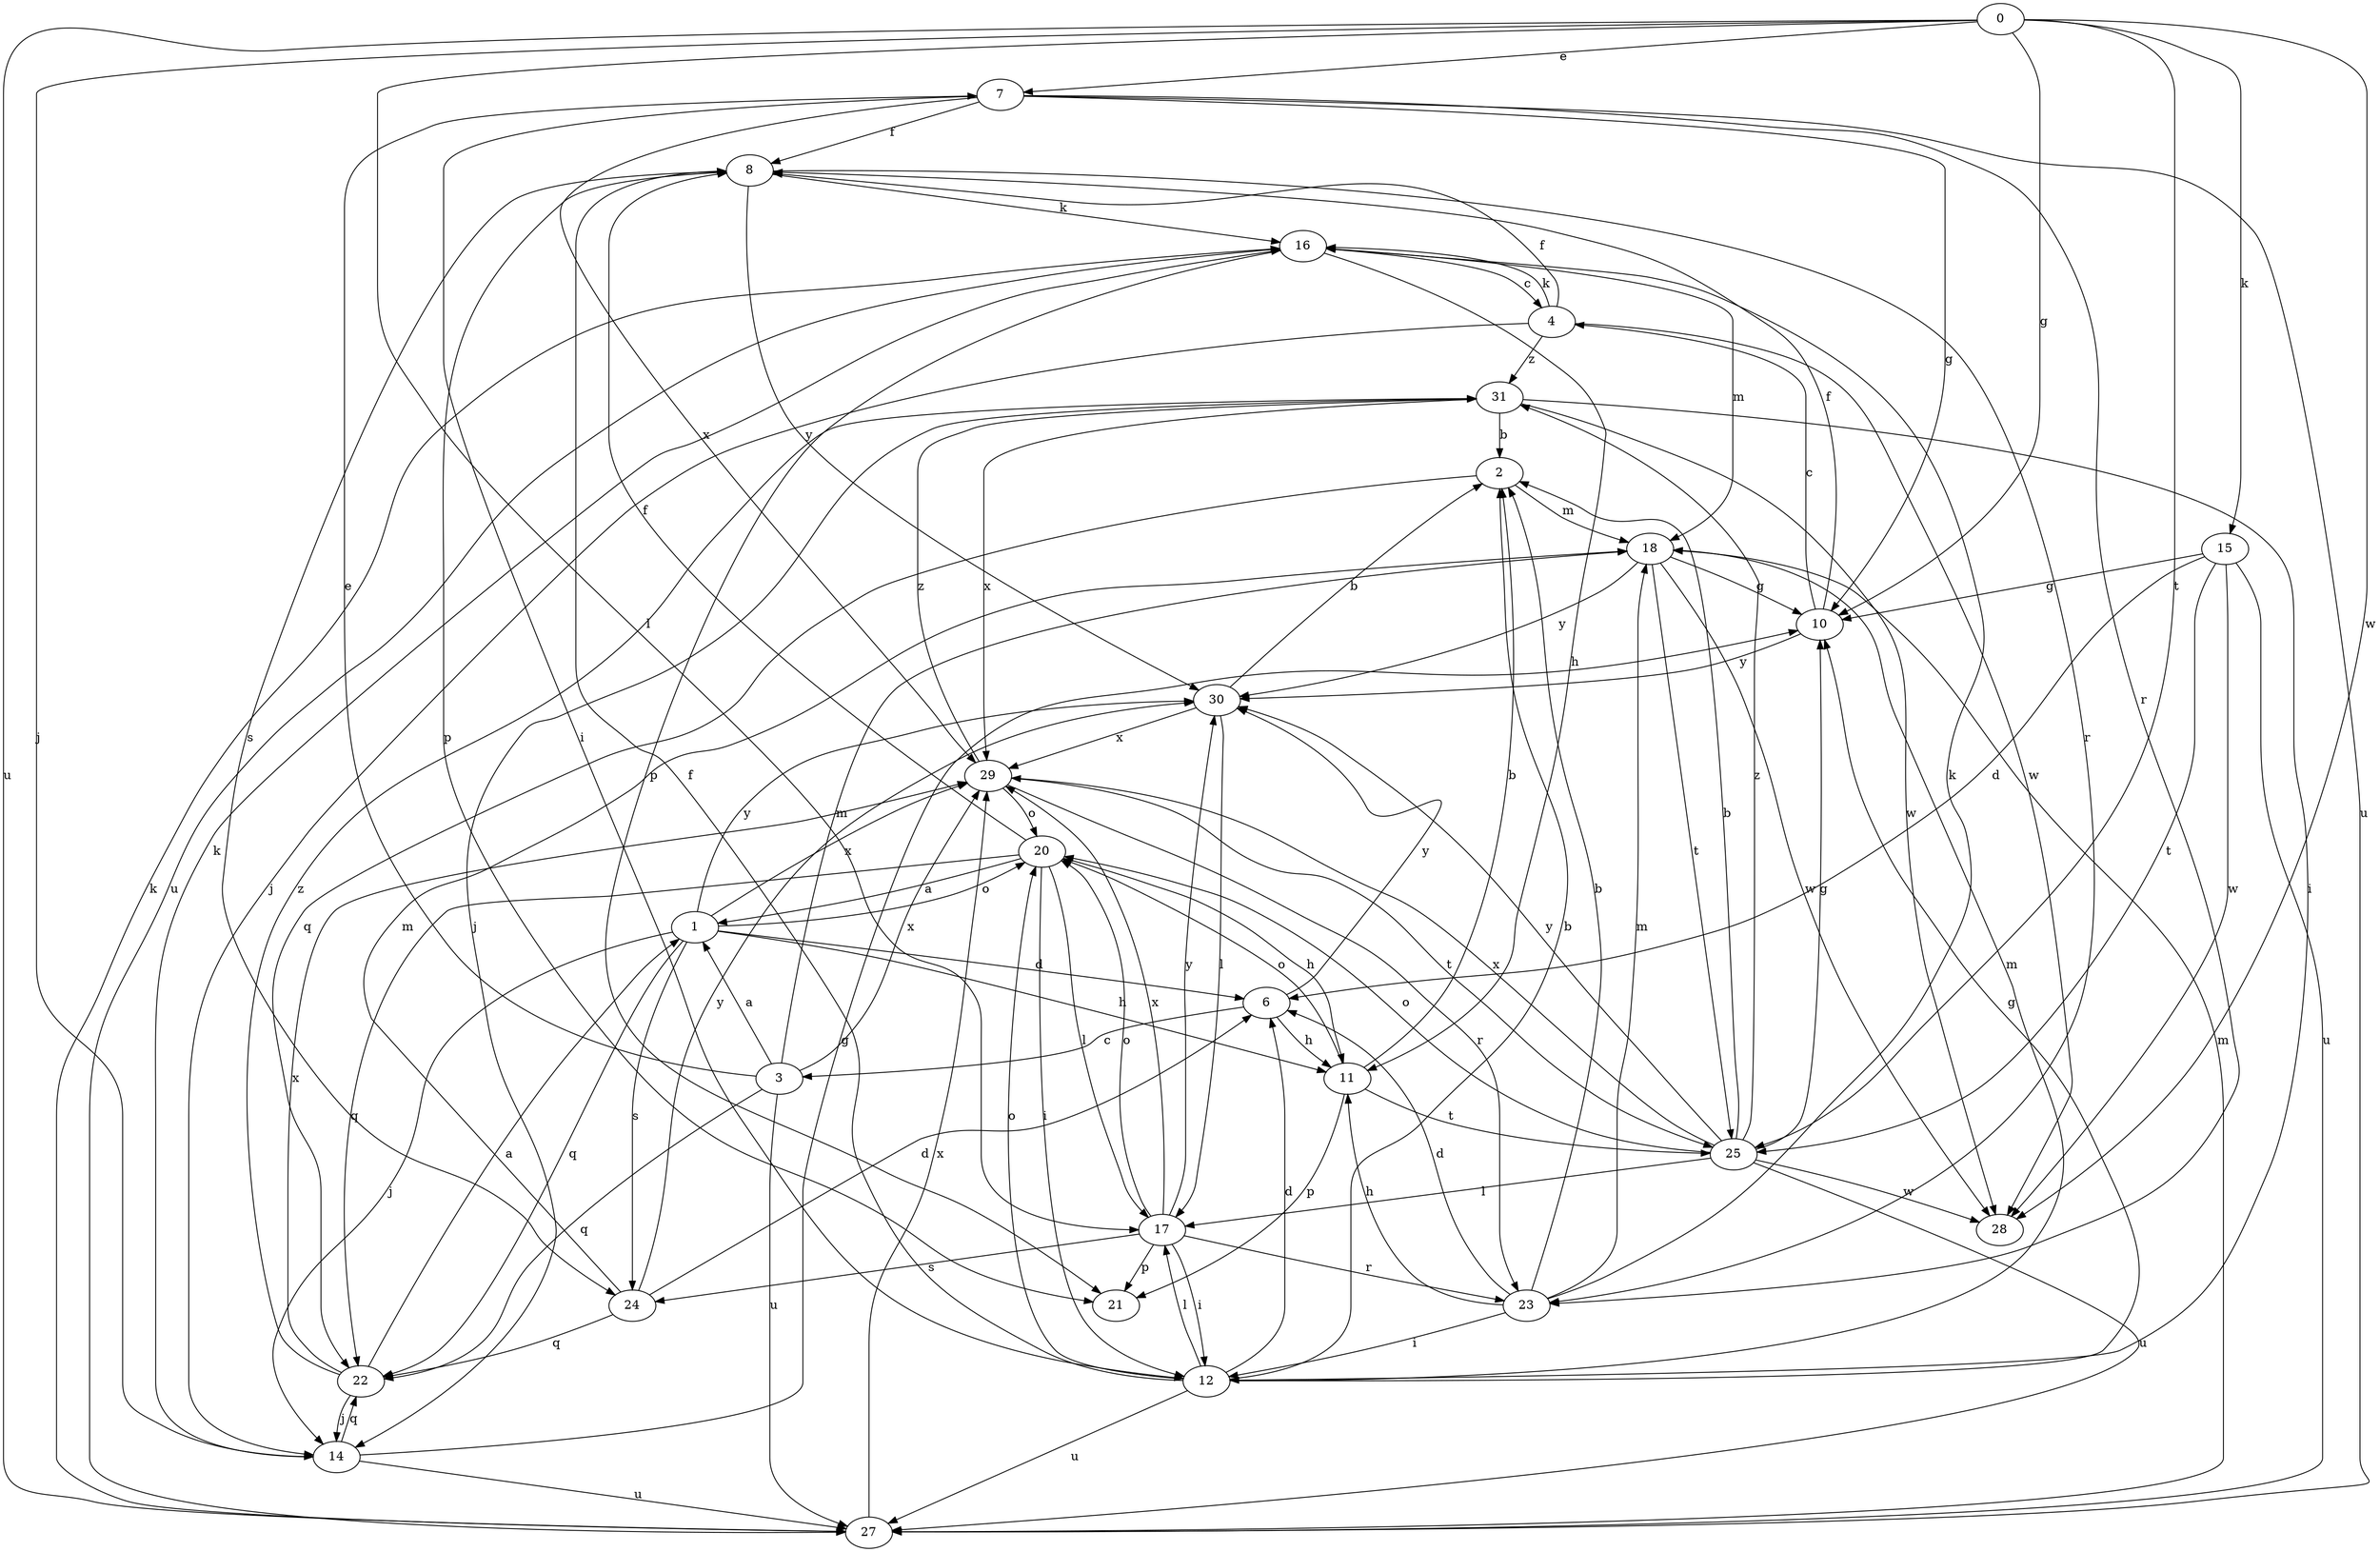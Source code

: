 strict digraph  {
0;
1;
2;
3;
4;
6;
7;
8;
10;
11;
12;
14;
15;
16;
17;
18;
20;
21;
22;
23;
24;
25;
27;
28;
29;
30;
31;
0 -> 7  [label=e];
0 -> 10  [label=g];
0 -> 14  [label=j];
0 -> 15  [label=k];
0 -> 17  [label=l];
0 -> 25  [label=t];
0 -> 27  [label=u];
0 -> 28  [label=w];
1 -> 6  [label=d];
1 -> 11  [label=h];
1 -> 14  [label=j];
1 -> 20  [label=o];
1 -> 22  [label=q];
1 -> 24  [label=s];
1 -> 29  [label=x];
1 -> 30  [label=y];
2 -> 18  [label=m];
2 -> 22  [label=q];
3 -> 1  [label=a];
3 -> 7  [label=e];
3 -> 18  [label=m];
3 -> 22  [label=q];
3 -> 27  [label=u];
3 -> 29  [label=x];
4 -> 8  [label=f];
4 -> 14  [label=j];
4 -> 16  [label=k];
4 -> 28  [label=w];
4 -> 31  [label=z];
6 -> 3  [label=c];
6 -> 11  [label=h];
6 -> 30  [label=y];
7 -> 8  [label=f];
7 -> 10  [label=g];
7 -> 12  [label=i];
7 -> 23  [label=r];
7 -> 27  [label=u];
7 -> 29  [label=x];
8 -> 16  [label=k];
8 -> 21  [label=p];
8 -> 23  [label=r];
8 -> 24  [label=s];
8 -> 30  [label=y];
10 -> 4  [label=c];
10 -> 8  [label=f];
10 -> 30  [label=y];
11 -> 2  [label=b];
11 -> 20  [label=o];
11 -> 21  [label=p];
11 -> 25  [label=t];
12 -> 2  [label=b];
12 -> 6  [label=d];
12 -> 8  [label=f];
12 -> 10  [label=g];
12 -> 17  [label=l];
12 -> 18  [label=m];
12 -> 20  [label=o];
12 -> 27  [label=u];
14 -> 10  [label=g];
14 -> 16  [label=k];
14 -> 22  [label=q];
14 -> 27  [label=u];
15 -> 6  [label=d];
15 -> 10  [label=g];
15 -> 25  [label=t];
15 -> 27  [label=u];
15 -> 28  [label=w];
16 -> 4  [label=c];
16 -> 11  [label=h];
16 -> 18  [label=m];
16 -> 21  [label=p];
16 -> 27  [label=u];
17 -> 12  [label=i];
17 -> 20  [label=o];
17 -> 21  [label=p];
17 -> 23  [label=r];
17 -> 24  [label=s];
17 -> 29  [label=x];
17 -> 30  [label=y];
18 -> 10  [label=g];
18 -> 25  [label=t];
18 -> 28  [label=w];
18 -> 30  [label=y];
20 -> 1  [label=a];
20 -> 8  [label=f];
20 -> 11  [label=h];
20 -> 12  [label=i];
20 -> 17  [label=l];
20 -> 22  [label=q];
22 -> 1  [label=a];
22 -> 14  [label=j];
22 -> 29  [label=x];
22 -> 31  [label=z];
23 -> 2  [label=b];
23 -> 6  [label=d];
23 -> 11  [label=h];
23 -> 12  [label=i];
23 -> 16  [label=k];
23 -> 18  [label=m];
24 -> 6  [label=d];
24 -> 18  [label=m];
24 -> 22  [label=q];
24 -> 30  [label=y];
25 -> 2  [label=b];
25 -> 10  [label=g];
25 -> 17  [label=l];
25 -> 20  [label=o];
25 -> 27  [label=u];
25 -> 28  [label=w];
25 -> 29  [label=x];
25 -> 30  [label=y];
25 -> 31  [label=z];
27 -> 16  [label=k];
27 -> 18  [label=m];
27 -> 29  [label=x];
29 -> 20  [label=o];
29 -> 23  [label=r];
29 -> 25  [label=t];
29 -> 31  [label=z];
30 -> 2  [label=b];
30 -> 17  [label=l];
30 -> 29  [label=x];
31 -> 2  [label=b];
31 -> 12  [label=i];
31 -> 14  [label=j];
31 -> 28  [label=w];
31 -> 29  [label=x];
}
